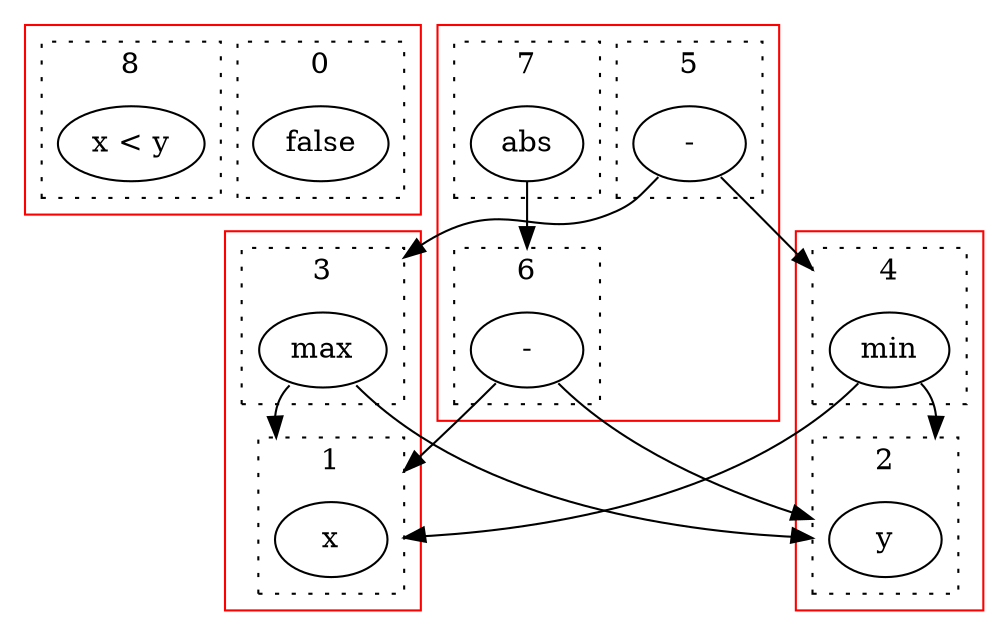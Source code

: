 digraph egraph {
  compound=true
  clusterrank=local
  subgraph cluster_colored_0 {
    color=red
  subgraph cluster_0 {
    style=dotted color=black label="0"
    0.0[label = "false"]
  }
  subgraph cluster_8 {
    style=dotted color=black label="8"
    8.0[label = "x < y"]
  }
  }
    subgraph cluster_colored_1 {
    color=red
  subgraph cluster_1 {
    style=dotted color=black label="1"
    1.0[label = "x"]
  }
  subgraph cluster_3 {
    style=dotted color=black label="3"
    3.0[label = "max"]
  }
  }
  subgraph cluster_colored_2 {
    color=red
  subgraph cluster_2 {
    style=dotted color=black label="2"
    2.0[label = "y"]
  }
  subgraph cluster_4 {
    style=dotted color=black label="4"
    4.0[label = "min"]
  }
  }
  subgraph cluster_colored_5 {
    color=red
  subgraph cluster_5 {
    style=dotted color=black label="5"
    5.0[label = "-"]
  }
  subgraph cluster_6 {
    style=dotted color=black label="6"
    6.0[label = "-"]
  }
  subgraph cluster_7 {
    style=dotted color=black label="7"
    7.0[label = "abs"]
  }
  }
  3.0:sw -> 1.0 [lhead = cluster_1, ]
  3.0:se -> 2.0 [lhead = cluster_2, ]
  4.0:sw -> 1.0 [lhead = cluster_1, ]
  4.0:se -> 2.0 [lhead = cluster_2, ]
  5.0:sw -> 3.0 [lhead = cluster_3, ]
  5.0:se -> 4.0 [lhead = cluster_4, ]
  6.0:sw -> 1.0 [lhead = cluster_1, ]
  6.0:se -> 2.0 [lhead = cluster_2, ]
  7.0 -> 6.0 [lhead = cluster_6, ]
}